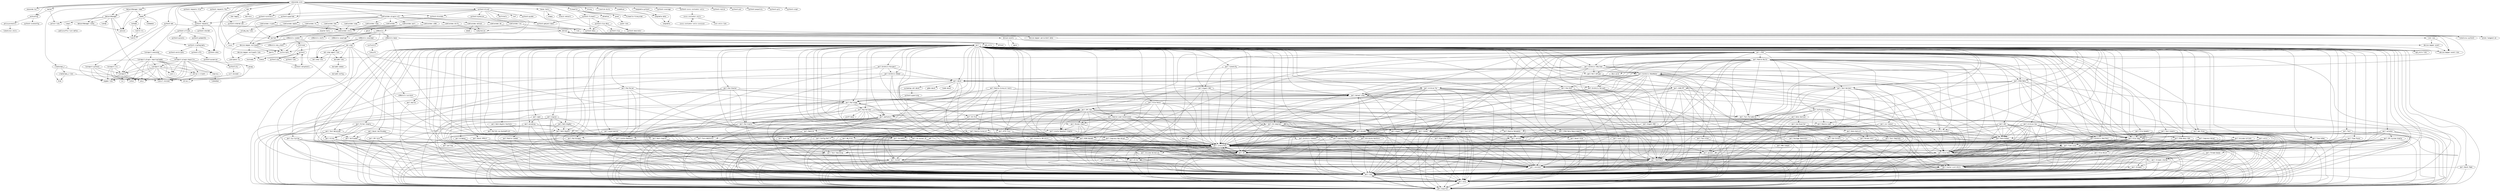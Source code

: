 strict digraph G {
node [fontname=monospace];
  "anaconda-core" -> "anaconda-tui";
  "anaconda-core" -> "authconfig";
  "anaconda-core" -> "chrony";
  "anaconda-core" -> "cracklib-dicts";
  "anaconda-core" -> "createrepo_c";
  "anaconda-core" -> "firewalld";
  "anaconda-core" -> "glibc-langpack-en";
  "anaconda-core" -> "isomd5sum";
  "anaconda-core" -> "kbd";
  "anaconda-core" -> "kexec-tools";
  "anaconda-core" -> "langtable-data";
  "anaconda-core" -> "langtable-python3";
  "anaconda-core" -> "libblockdev-plugins-all";
  "anaconda-core" -> "libreport-anaconda";
  "anaconda-core" -> "libselinux-python3";
  "anaconda-core" -> "NetworkManager";
  "anaconda-core" -> "NetworkManager-libnm";
  "anaconda-core" -> "NetworkManager-team";
  "anaconda-core" -> "parted";
  "anaconda-core" -> "python3-blivet";
  "anaconda-core" -> "python3-blockdev";
  "anaconda-core" -> "python3-coverage";
  "anaconda-core" -> "python3-dbus";
  "anaconda-core" -> "python3-iscsi-initiator-utils";
  "anaconda-core" -> "python3-kickstart";
  "anaconda-core" -> "python3-meh";
  "anaconda-core" -> "python3-ntplib";
  "anaconda-core" -> "python3-ordered-set";
  "anaconda-core" -> "python3-pid";
  "anaconda-core" -> "python3-pwquality";
  "anaconda-core" -> "python3-pyparted";
  "anaconda-core" -> "python3-pytz";
  "anaconda-core" -> "python3-requests";
  "anaconda-core" -> "python3-requests-file";
  "anaconda-core" -> "python3-requests-ftp";
  "anaconda-core" -> "python3-wrapt";
  "anaconda-core" -> "realmd";
  "anaconda-core" -> "rsync";
  "anaconda-core" -> "teamd";
  "anaconda-tui" -> "anaconda-core";
  "authconfig" -> "policycoreutils";
  "authconfig" -> "python3-sssdconfig";
  "blktrace" -> "libaio";
  "blktrace" -> "python2";
  "createrepo_c" -> "createrepo_c-libs";
  "createrepo_c" -> "drpm";
  "createrepo_c" -> "libcurl-minimal";
  "createrepo_c-libs" -> "drpm";
  "createrepo_c-libs" -> "libcurl-minimal";
  "curl-minimal" -> "libcurl-minimal";
  "dbus-glib" -> "libcurl-minimal";
  "device-mapper-event" -> "device-mapper-event-libs";
  "device-mapper-multipath" -> "device-mapper-multipath-libs";
  "device-mapper-multipath" -> "initscripts";
  "device-mapper-multipath" -> "kpartx";
  "device-mapper-multipath-libs" -> "libaio";
  "device-mapper-multipath-libs" -> "userspace-rcu";
  "device-mapper-multipath" -> "userspace-rcu";
  "device-mapper-persistent-data" -> "libaio";
  "dmraid" -> "device-mapper-event-libs";
  "dmraid" -> "dmraid-events";
  "dmraid-events" -> "device-mapper-event";
  "dmraid-events" -> "device-mapper-event-libs";
  "dmraid-events" -> "dmraid";
  "dmraid-events" -> "sgpio";
  "dmraid" -> "kpartx";
  "firewalld" -> "ebtables";
  "firewalld" -> "firewalld-filesystem";
  "firewalld" -> "ipset";
  "firewalld" -> "python3-firewall";
  "gnupg" -> "libcurl-minimal";
  "initscripts" -> "hostname";
  "ipset" -> "ipset-libs";
  "iscsi-initiator-utils" -> "iscsi-initiator-utils-iscsiuio";
  "iscsi-initiator-utils-iscsiuio" -> "iscsi-initiator-utils";
  "iscsi-initiator-utils" -> "isns-utils-libs";
  "kbd" -> "initscripts";
  "kbd" -> "kbd-legacy";
  "kbd" -> "kbd-misc";
  "kexec-tools" -> "dracut-network";
  "kexec-tools" -> "ethtool";
  "kexec-tools" -> "snappy";
  "langtable-data" -> "langtable";
  "langtable-python3" -> "langtable";
  "langtable-python3" -> "langtable-data";
  "libblockdev-btrfs" -> "libblockdev-utils";
  "libblockdev-btrfs" -> "libbytesize";
  "libblockdev-crypto" -> "libblockdev-utils";
  "libblockdev-crypto" -> "volume_key-libs";
  "libblockdev-dm" -> "dmraid";
  "libblockdev-dm" -> "libblockdev-utils";
  "libblockdev-fs" -> "device-mapper-multipath";
  "libblockdev-fs" -> "libblockdev-utils";
  "libblockdev-fs" -> "parted";
  "libblockdev-kbd" -> "bcache-tools";
  "libblockdev-kbd" -> "libblockdev-utils";
  "libblockdev" -> "libblockdev-utils";
  "libblockdev-loop" -> "libblockdev-utils";
  "libblockdev-lvm" -> "device-mapper-persistent-data";
  "libblockdev-lvm" -> "libblockdev-utils";
  "libblockdev-lvm" -> "lvm2";
  "libblockdev-mdraid" -> "libblockdev-utils";
  "libblockdev-mdraid" -> "libbytesize";
  "libblockdev-mdraid" -> "mdadm";
  "libblockdev-mpath" -> "device-mapper-multipath";
  "libblockdev-mpath" -> "libblockdev-utils";
  "libblockdev-part" -> "device-mapper-multipath";
  "libblockdev-part" -> "gdisk";
  "libblockdev-part" -> "libblockdev-utils";
  "libblockdev-part" -> "parted";
  "libblockdev-plugins-all" -> "libblockdev";
  "libblockdev-plugins-all" -> "libblockdev-btrfs";
  "libblockdev-plugins-all" -> "libblockdev-crypto";
  "libblockdev-plugins-all" -> "libblockdev-dm";
  "libblockdev-plugins-all" -> "libblockdev-fs";
  "libblockdev-plugins-all" -> "libblockdev-kbd";
  "libblockdev-plugins-all" -> "libblockdev-loop";
  "libblockdev-plugins-all" -> "libblockdev-lvm";
  "libblockdev-plugins-all" -> "libblockdev-mdraid";
  "libblockdev-plugins-all" -> "libblockdev-mpath";
  "libblockdev-plugins-all" -> "libblockdev-part";
  "libblockdev-plugins-all" -> "libblockdev-s390";
  "libblockdev-plugins-all" -> "libblockdev-swap";
  "libblockdev-s390" -> "libblockdev-utils";
  "libblockdev-s390" -> "s390utils";
  "libblockdev-swap" -> "libblockdev-utils";
  "libblockdev-utils" -> "parted";
  "libnl3-cli" -> "libnl3";
  "libproxy" -> "libmodman";
  "libpsl" -> "publicsuffix-list-dafsa";
  "libreport-anaconda" -> "libreport";
  "libreport-anaconda" -> "libreport-plugin-bugzilla";
  "libreport-anaconda" -> "libreport-plugin-reportuploader";
  "libreport" -> "augeas-libs";
  "libreport-cli" -> "augeas-libs";
  "libreport-cli" -> "libreport";
  "libreport-cli" -> "libtar";
  "libreport-cli" -> "satyr";
  "libreport" -> "libtar";
  "libreport" -> "lz4";
  "libreport-plugin-bugzilla" -> "augeas-libs";
  "libreport-plugin-bugzilla" -> "json-c";
  "libreport-plugin-bugzilla" -> "libcurl-minimal";
  "libreport-plugin-bugzilla" -> "libproxy";
  "libreport-plugin-bugzilla" -> "libreport";
  "libreport-plugin-bugzilla" -> "libreport-web";
  "libreport-plugin-bugzilla" -> "libtar";
  "libreport-plugin-bugzilla" -> "satyr";
  "libreport-plugin-bugzilla" -> "xmlrpc-c";
  "libreport-plugin-bugzilla" -> "xmlrpc-c-client";
  "libreport-plugin-reportuploader" -> "augeas-libs";
  "libreport-plugin-reportuploader" -> "json-c";
  "libreport-plugin-reportuploader" -> "libcurl-minimal";
  "libreport-plugin-reportuploader" -> "libproxy";
  "libreport-plugin-reportuploader" -> "libreport";
  "libreport-plugin-reportuploader" -> "libreport-web";
  "libreport-plugin-reportuploader" -> "libtar";
  "libreport-plugin-reportuploader" -> "satyr";
  "libreport-plugin-reportuploader" -> "xmlrpc-c";
  "libreport-plugin-reportuploader" -> "xmlrpc-c-client";
  "libreport-python3" -> "augeas-libs";
  "libreport-python3" -> "libreport";
  "libreport-python3" -> "libtar";
  "libreport-python3" -> "satyr";
  "libreport" -> "satyr";
  "libreport-web" -> "augeas-libs";
  "libreport-web" -> "json-c";
  "libreport-web" -> "libcurl-minimal";
  "libreport-web" -> "libproxy";
  "libreport-web" -> "libreport";
  "libreport-web" -> "libtar";
  "libreport-web" -> "satyr";
  "libreport-web" -> "xmlrpc-c";
  "libreport-web" -> "xmlrpc-c-client";
  "libteam" -> "libnl3";
  "libteam" -> "libnl3-cli";
  "lvm2" -> "device-mapper-event-libs";
  "lvm2" -> "device-mapper-persistent-data";
  "lvm2-libs" -> "device-mapper-event";
  "lvm2-libs" -> "device-mapper-event-libs";
  "lvm2" -> "lvm2-libs";
  "mariadb-common" -> "mariadb-config";
  "mariadb-libs" -> "mariadb-common";
  "net-snmp-agent-libs" -> "mariadb-libs";
  "net-snmp-agent-libs" -> "net-snmp-libs";
  "net-snmp-agent-libs" -> "perl-libs";
  "net-snmp" -> "initscripts";
  "net-snmp" -> "mariadb-libs";
  "net-snmp" -> "net-snmp-agent-libs";
  "net-snmp" -> "net-snmp-libs";
  "net-snmp" -> "perl-Data-Dumper";
  "net-snmp" -> "perl-interpreter";
  "net-snmp" -> "perl-IO";
  "net-snmp" -> "perl-libs";
  "NetworkManager" -> "jansson";
  "NetworkManager" -> "libcurl-minimal";
  "NetworkManager" -> "libndp";
  "NetworkManager" -> "libnl3";
  "NetworkManager-libnm" -> "jansson";
  "NetworkManager" -> "libpsl";
  "NetworkManager" -> "NetworkManager-libnm";
  "NetworkManager" -> "polkit-libs";
  "NetworkManager-team" -> "jansson";
  "NetworkManager-team" -> "NetworkManager";
  "NetworkManager-team" -> "teamd";
  "perl-Algorithm-Diff" -> "perl-Carp";
  "perl-Algorithm-Diff" -> "perl-Exporter";
  "perl-Algorithm-Diff" -> "perl-interpreter";
  "perl-Algorithm-Diff" -> "perl-libs";
  "perl-Archive-Tar" -> "perl-Carp";
  "perl-Archive-Tar" -> "perl-constant";
  "perl-Archive-Tar" -> "perl-Data-Dumper";
  "perl-Archive-Tar" -> "perl-Exporter";
  "perl-Archive-Tar" -> "perl-File-Path";
  "perl-Archive-Tar" -> "perl-Getopt-Long";
  "perl-Archive-Tar" -> "perl-interpreter";
  "perl-Archive-Tar" -> "perl-IO";
  "perl-Archive-Tar" -> "perl-IO-Compress";
  "perl-Archive-Tar" -> "perl-IO-Zlib";
  "perl-Archive-Tar" -> "perl-libs";
  "perl-Archive-Tar" -> "perl-PathTools";
  "perl-Archive-Tar" -> "perl-Pod-Usage";
  "perl-Archive-Tar" -> "perl-Text-Diff";
  "perl-Archive-Zip" -> "perl-Carp";
  "perl-Archive-Zip" -> "perl-Compress-Raw-Zlib";
  "perl-Archive-Zip" -> "perl-constant";
  "perl-Archive-Zip" -> "perl-Data-Dumper";
  "perl-Archive-Zip" -> "perl-Encode";
  "perl-Archive-Zip" -> "perl-Exporter";
  "perl-Archive-Zip" -> "perl-File-Path";
  "perl-Archive-Zip" -> "perl-File-Temp";
  "perl-Archive-Zip" -> "perl-interpreter";
  "perl-Archive-Zip" -> "perl-IO";
  "perl-Archive-Zip" -> "perl-libs";
  "perl-Archive-Zip" -> "perl-PathTools";
  "perl-Archive-Zip" -> "perl-Time-Local";
  "perl-Attribute-Handlers" -> "perl-Carp";
  "perl-Attribute-Handlers" -> "perl-interpreter";
  "perl-Attribute-Handlers" -> "perl-libs";
  "perl-autodie" -> "perl-Carp";
  "perl-autodie" -> "perl-constant";
  "perl-autodie" -> "perl-Exporter";
  "perl-autodie" -> "perl-interpreter";
  "perl-autodie" -> "perl-IPC-System-Simple";
  "perl-autodie" -> "perl-libs";
  "perl-autodie" -> "perl-parent";
  "perl-autodie" -> "perl-Scalar-List-Utils";
  "perl-B-Debug" -> "perl-interpreter";
  "perl-B-Debug" -> "perl-libs";
  "perl-bignum" -> "perl-Carp";
  "perl-bignum" -> "perl-constant";
  "perl-bignum" -> "perl-Exporter";
  "perl-bignum" -> "perl-interpreter";
  "perl-bignum" -> "perl-libs";
  "perl-bignum" -> "perl-Math-BigInt";
  "perl-bignum" -> "perl-Math-BigRat";
  "perl-Carp" -> "perl-Exporter";
  "perl-Carp" -> "perl-libs";
  "perl-Compress-Bzip2" -> "perl-Carp";
  "perl-Compress-Bzip2" -> "perl-constant";
  "perl-Compress-Bzip2" -> "perl-Exporter";
  "perl-Compress-Bzip2" -> "perl-interpreter";
  "perl-Compress-Bzip2" -> "perl-libs";
  "perl-Compress-Raw-Bzip2" -> "perl-Carp";
  "perl-Compress-Raw-Bzip2" -> "perl-constant";
  "perl-Compress-Raw-Bzip2" -> "perl-Exporter";
  "perl-Compress-Raw-Bzip2" -> "perl-interpreter";
  "perl-Compress-Raw-Bzip2" -> "perl-libs";
  "perl-Compress-Raw-Zlib" -> "perl-Carp";
  "perl-Compress-Raw-Zlib" -> "perl-constant";
  "perl-Compress-Raw-Zlib" -> "perl-Exporter";
  "perl-Compress-Raw-Zlib" -> "perl-interpreter";
  "perl-Compress-Raw-Zlib" -> "perl-libs";
  "perl-Config-Perl-V" -> "perl-Exporter";
  "perl-Config-Perl-V" -> "perl-interpreter";
  "perl-Config-Perl-V" -> "perl-libs";
  "perl-constant" -> "perl-Carp";
  "perl-constant" -> "perl-interpreter";
  "perl-constant" -> "perl-libs";
  "perl-CPAN-Meta" -> "perl-Carp";
  "perl-CPAN-Meta" -> "perl-CPAN-Meta-Requirements";
  "perl-CPAN-Meta" -> "perl-CPAN-Meta-YAML";
  "perl-CPAN-Meta" -> "perl-Encode";
  "perl-CPAN-Meta" -> "perl-Exporter";
  "perl-CPAN-Meta" -> "perl-JSON-PP";
  "perl-CPAN-Meta" -> "perl-libs";
  "perl-CPAN-Meta" -> "perl-Scalar-List-Utils";
  "perl-CPAN-Meta" -> "perl-version";
  "perl-CPAN-Meta-Requirements" -> "perl-Carp";
  "perl-CPAN-Meta-Requirements" -> "perl-interpreter";
  "perl-CPAN-Meta-Requirements" -> "perl-libs";
  "perl-CPAN-Meta-Requirements" -> "perl-version";
  "perl-CPAN-Meta-YAML" -> "perl-Carp";
  "perl-CPAN-Meta-YAML" -> "perl-Exporter";
  "perl-CPAN-Meta-YAML" -> "perl-interpreter";
  "perl-CPAN-Meta-YAML" -> "perl-libs";
  "perl-CPAN-Meta-YAML" -> "perl-Scalar-List-Utils";
  "perl-CPAN" -> "perl-Archive-Tar";
  "perl-CPAN" -> "perl-Archive-Zip";
  "perl-CPAN" -> "perl-Carp";
  "perl-CPAN" -> "perl-Compress-Bzip2";
  "perl-CPAN" -> "perl-constant";
  "perl-CPAN" -> "perl-CPAN-Meta";
  "perl-CPAN" -> "perl-CPAN-Meta-Requirements";
  "perl-CPAN" -> "perl-Data-Dumper";
  "perl-CPAN" -> "perl-Devel-Size";
  "perl-CPAN" -> "perl-Digest-MD5";
  "perl-CPAN" -> "perl-Digest-SHA";
  "perl-CPAN" -> "perl-Exporter";
  "perl-CPAN" -> "perl-ExtUtils-CBuilder";
  "perl-CPAN" -> "perl-ExtUtils-MakeMaker";
  "perl-CPAN" -> "perl-ExtUtils-Manifest";
  "perl-CPAN" -> "perl-File-HomeDir";
  "perl-CPAN" -> "perl-File-Path";
  "perl-CPAN" -> "perl-File-Temp";
  "perl-CPAN" -> "perl-HTTP-Tiny";
  "perl-CPAN" -> "perl-interpreter";
  "perl-CPAN" -> "perl-IO-Compress";
  "perl-CPAN" -> "perl-libnet";
  "perl-CPAN" -> "perl-libs";
  "perl-CPAN" -> "perl-local-lib";
  "perl-CPAN" -> "perl-Module-Build";
  "perl-CPAN" -> "perl-Net-Ping";
  "perl-CPAN" -> "perl-PathTools";
  "perl-CPAN" -> "perl-Text-Glob";
  "perl-CPAN" -> "perl-Text-ParseWords";
  "perl-CPAN" -> "perl-Text-Tabs+Wrap";
  "perl-CPAN" -> "perl-Time-Local";
  "perl-CPAN" -> "perl-URI";
  "perl-Data-Dumper" -> "perl-Carp";
  "perl-Data-Dumper" -> "perl-constant";
  "perl-Data-Dumper" -> "perl-Exporter";
  "perl-Data-Dumper" -> "perl-interpreter";
  "perl-Data-Dumper" -> "perl-libs";
  "perl-Data-Dumper" -> "perl-Scalar-List-Utils";
  "perl-Data-OptList" -> "perl-libs";
  "perl-Data-OptList" -> "perl-Params-Util";
  "perl-Data-OptList" -> "perl-Scalar-List-Utils";
  "perl-Data-OptList" -> "perl-Sub-Install";
  "perl-Data-Section" -> "perl-Encode";
  "perl-Data-Section" -> "perl-libs";
  "perl-Data-Section" -> "perl-MRO-Compat";
  "perl-Data-Section" -> "perl-Sub-Exporter";
  "perl-DB_File" -> "perl-Carp";
  "perl-DB_File" -> "perl-Exporter";
  "perl-DB_File" -> "perl-interpreter";
  "perl-DB_File" -> "perl-libs";
  "perl-DB_File" -> "perl-PathTools";
  "perl-devel" -> "gdbm-devel";
  "perl-devel" -> "libdb-devel";
  "perl-Devel-Peek" -> "perl-Exporter";
  "perl-Devel-Peek" -> "perl-libs";
  "perl-devel" -> "perl-ExtUtils-Install";
  "perl-devel" -> "perl-ExtUtils-ParseXS";
  "perl-devel" -> "perl-File-Path";
  "perl-devel" -> "perl-Getopt-Long";
  "perl-devel" -> "perl-interpreter";
  "perl-devel" -> "perl-libs";
  "perl-devel" -> "perl-PathTools";
  "perl-devel" -> "perl-Text-Tabs+Wrap";
  "perl-Devel-PPPort" -> "perl-interpreter";
  "perl-Devel-PPPort" -> "perl-libs";
  "perl-Devel-SelfStubber" -> "perl-libs";
  "perl-Devel-SelfStubber" -> "perl-PathTools";
  "perl-Devel-SelfStubber" -> "perl-SelfLoader";
  "perl-Devel-Size" -> "perl-Exporter";
  "perl-Devel-Size" -> "perl-interpreter";
  "perl-Devel-Size" -> "perl-libs";
  "perl-devel" -> "systemtap-sdt-devel";
  "perl-Digest-MD5" -> "perl-Digest";
  "perl-Digest-MD5" -> "perl-Exporter";
  "perl-Digest-MD5" -> "perl-interpreter";
  "perl-Digest-MD5" -> "perl-libs";
  "perl-Digest" -> "perl-Carp";
  "perl-Digest" -> "perl-Exporter";
  "perl-Digest" -> "perl-interpreter";
  "perl-Digest" -> "perl-libs";
  "perl-Digest" -> "perl-MIME-Base64";
  "perl-Digest-SHA" -> "perl-Carp";
  "perl-Digest-SHA" -> "perl-Digest";
  "perl-Digest-SHA" -> "perl-Exporter";
  "perl-Digest-SHA" -> "perl-Getopt-Long";
  "perl-Digest-SHA" -> "perl-interpreter";
  "perl-Digest-SHA" -> "perl-libs";
  "perl-Encode" -> "perl-Carp";
  "perl-Encode" -> "perl-constant";
  "perl-Encode" -> "perl-Exporter";
  "perl-Encode" -> "perl-Getopt-Long";
  "perl-Encode" -> "perl-interpreter";
  "perl-Encode" -> "perl-libs";
  "perl-Encode" -> "perl-MIME-Base64";
  "perl-Encode" -> "perl-parent";
  "perl-Encode" -> "perl-Storable";
  "perl-encoding" -> "perl-Carp";
  "perl-encoding" -> "perl-constant";
  "perl-encoding" -> "perl-Encode";
  "perl-encoding" -> "perl-Filter";
  "perl-encoding" -> "perl-interpreter";
  "perl-encoding" -> "perl-libs";
  "perl-Env" -> "perl-interpreter";
  "perl-Env" -> "perl-libs";
  "perl-Errno" -> "perl-Carp";
  "perl-Errno" -> "perl-Exporter";
  "perl-Errno" -> "perl-interpreter";
  "perl-Errno" -> "perl-libs";
  "perl-experimental" -> "perl-Carp";
  "perl-experimental" -> "perl-interpreter";
  "perl-experimental" -> "perl-libs";
  "perl-experimental" -> "perl-version";
  "perl-Exporter" -> "perl-Carp";
  "perl-Exporter" -> "perl-libs";
  "perl-ExtUtils-CBuilder" -> "perl-devel";
  "perl-ExtUtils-CBuilder" -> "perl-ExtUtils-MakeMaker";
  "perl-ExtUtils-CBuilder" -> "perl-File-Path";
  "perl-ExtUtils-CBuilder" -> "perl-File-Temp";
  "perl-ExtUtils-CBuilder" -> "perl-interpreter";
  "perl-ExtUtils-CBuilder" -> "perl-IO";
  "perl-ExtUtils-CBuilder" -> "perl-IPC-Cmd";
  "perl-ExtUtils-CBuilder" -> "perl-libs";
  "perl-ExtUtils-CBuilder" -> "perl-PathTools";
  "perl-ExtUtils-CBuilder" -> "perl-Perl-OSType";
  "perl-ExtUtils-CBuilder" -> "perl-Text-ParseWords";
  "perl-ExtUtils-Command" -> "perl-Carp";
  "perl-ExtUtils-Command" -> "perl-Exporter";
  "perl-ExtUtils-Command" -> "perl-File-Path";
  "perl-ExtUtils-Command" -> "perl-interpreter";
  "perl-ExtUtils-Command" -> "perl-libs";
  "perl-ExtUtils-Embed" -> "perl-devel";
  "perl-ExtUtils-Embed" -> "perl-Exporter";
  "perl-ExtUtils-Embed" -> "perl-interpreter";
  "perl-ExtUtils-Embed" -> "perl-libs";
  "perl-ExtUtils-Embed" -> "perl-PathTools";
  "perl-ExtUtils-Install" -> "perl-Carp";
  "perl-ExtUtils-Install" -> "perl-Data-Dumper";
  "perl-ExtUtils-Install" -> "perl-Exporter";
  "perl-ExtUtils-Install" -> "perl-ExtUtils-MakeMaker";
  "perl-ExtUtils-Install" -> "perl-File-Path";
  "perl-ExtUtils-Install" -> "perl-interpreter";
  "perl-ExtUtils-Install" -> "perl-libs";
  "perl-ExtUtils-Install" -> "perl-PathTools";
  "perl-ExtUtils-MakeMaker" -> "perl-Carp";
  "perl-ExtUtils-MakeMaker" -> "perl-Data-Dumper";
  "perl-ExtUtils-MakeMaker" -> "perl-devel";
  "perl-ExtUtils-MakeMaker" -> "perl-Encode";
  "perl-ExtUtils-MakeMaker" -> "perl-Exporter";
  "perl-ExtUtils-MakeMaker" -> "perl-ExtUtils-Command";
  "perl-ExtUtils-MakeMaker" -> "perl-ExtUtils-Install";
  "perl-ExtUtils-MakeMaker" -> "perl-ExtUtils-Manifest";
  "perl-ExtUtils-MakeMaker" -> "perl-ExtUtils-ParseXS";
  "perl-ExtUtils-MakeMaker" -> "perl-File-Path";
  "perl-ExtUtils-MakeMaker" -> "perl-Getopt-Long";
  "perl-ExtUtils-MakeMaker" -> "perl-interpreter";
  "perl-ExtUtils-MakeMaker" -> "perl-IO";
  "perl-ExtUtils-MakeMaker" -> "perl-libs";
  "perl-ExtUtils-MakeMaker" -> "perl-PathTools";
  "perl-ExtUtils-MakeMaker" -> "perl-podlators";
  "perl-ExtUtils-MakeMaker" -> "perl-Test-Harness";
  "perl-ExtUtils-MakeMaker" -> "perl-version";
  "perl-ExtUtils-Manifest" -> "perl-Carp";
  "perl-ExtUtils-Manifest" -> "perl-Exporter";
  "perl-ExtUtils-Manifest" -> "perl-File-Path";
  "perl-ExtUtils-Manifest" -> "perl-interpreter";
  "perl-ExtUtils-Manifest" -> "perl-libs";
  "perl-ExtUtils-Manifest" -> "perl-PathTools";
  "perl-ExtUtils-Miniperl" -> "perl-devel";
  "perl-ExtUtils-Miniperl" -> "perl-Exporter";
  "perl-ExtUtils-Miniperl" -> "perl-ExtUtils-Embed";
  "perl-ExtUtils-Miniperl" -> "perl-interpreter";
  "perl-ExtUtils-Miniperl" -> "perl-libs";
  "perl-ExtUtils-MM-Utils" -> "perl-interpreter";
  "perl-ExtUtils-MM-Utils" -> "perl-libs";
  "perl-ExtUtils-ParseXS" -> "perl-Exporter";
  "perl-ExtUtils-ParseXS" -> "perl-Getopt-Long";
  "perl-ExtUtils-ParseXS" -> "perl-interpreter";
  "perl-ExtUtils-ParseXS" -> "perl-libs";
  "perl-ExtUtils-ParseXS" -> "perl-PathTools";
  "perl-File-Fetch" -> "perl-Carp";
  "perl-File-Fetch" -> "perl-constant";
  "perl-File-Fetch" -> "perl-File-Path";
  "perl-File-Fetch" -> "perl-File-Temp";
  "perl-File-Fetch" -> "perl-interpreter";
  "perl-File-Fetch" -> "perl-IPC-Cmd";
  "perl-File-Fetch" -> "perl-libs";
  "perl-File-Fetch" -> "perl-Locale-Maketext-Simple";
  "perl-File-Fetch" -> "perl-Module-Load-Conditional";
  "perl-File-Fetch" -> "perl-Params-Check";
  "perl-File-Fetch" -> "perl-PathTools";
  "perl-File-HomeDir" -> "perl-Carp";
  "perl-File-HomeDir" -> "perl-Exporter";
  "perl-File-HomeDir" -> "perl-File-Path";
  "perl-File-HomeDir" -> "perl-File-Temp";
  "perl-File-HomeDir" -> "perl-File-Which";
  "perl-File-HomeDir" -> "perl-interpreter";
  "perl-File-HomeDir" -> "perl-libs";
  "perl-File-HomeDir" -> "perl-PathTools";
  "perl-File-Path" -> "perl-Carp";
  "perl-File-Path" -> "perl-Exporter";
  "perl-File-Path" -> "perl-interpreter";
  "perl-File-Path" -> "perl-libs";
  "perl-File-Path" -> "perl-PathTools";
  "perl-File-Temp" -> "perl-Carp";
  "perl-File-Temp" -> "perl-constant";
  "perl-File-Temp" -> "perl-Errno";
  "perl-File-Temp" -> "perl-Exporter";
  "perl-File-Temp" -> "perl-File-Path";
  "perl-File-Temp" -> "perl-interpreter";
  "perl-File-Temp" -> "perl-IO";
  "perl-File-Temp" -> "perl-libs";
  "perl-File-Temp" -> "perl-parent";
  "perl-File-Temp" -> "perl-PathTools";
  "perl-File-Temp" -> "perl-Scalar-List-Utils";
  "perl-File-Which" -> "perl-constant";
  "perl-File-Which" -> "perl-Exporter";
  "perl-File-Which" -> "perl-libs";
  "perl-File-Which" -> "perl-PathTools";
  "perl-Filter" -> "perl-Carp";
  "perl-Filter" -> "perl-Exporter";
  "perl-Filter" -> "perl-interpreter";
  "perl-Filter" -> "perl-libs";
  "perl-Filter-Simple" -> "perl-Carp";
  "perl-Filter-Simple" -> "perl-Filter";
  "perl-Filter-Simple" -> "perl-interpreter";
  "perl-Filter-Simple" -> "perl-libs";
  "perl-Filter-Simple" -> "perl-Text-Balanced";
  "perl-Getopt-Long" -> "perl-constant";
  "perl-Getopt-Long" -> "perl-Exporter";
  "perl-Getopt-Long" -> "perl-interpreter";
  "perl-Getopt-Long" -> "perl-libs";
  "perl-Getopt-Long" -> "perl-Pod-Usage";
  "perl-Getopt-Long" -> "perl-Text-ParseWords";
  "perl-HTTP-Tiny" -> "perl-Carp";
  "perl-HTTP-Tiny" -> "perl-Errno";
  "perl-HTTP-Tiny" -> "perl-interpreter";
  "perl-HTTP-Tiny" -> "perl-IO";
  "perl-HTTP-Tiny" -> "perl-libs";
  "perl-HTTP-Tiny" -> "perl-MIME-Base64";
  "perl-HTTP-Tiny" -> "perl-Socket";
  "perl-HTTP-Tiny" -> "perl-Time-Local";
  "perl-inc-latest" -> "perl-Carp";
  "perl-inc-latest" -> "perl-ExtUtils-Install";
  "perl-inc-latest" -> "perl-File-Path";
  "perl-inc-latest" -> "perl-interpreter";
  "perl-inc-latest" -> "perl-IO";
  "perl-inc-latest" -> "perl-libs";
  "perl-inc-latest" -> "perl-PathTools";
  "perl-interpreter" -> "perl-Carp";
  "perl-interpreter" -> "perl-constant";
  "perl-interpreter" -> "perl-Exporter";
  "perl-interpreter" -> "perl-File-Path";
  "perl-interpreter" -> "perl-IO";
  "perl-interpreter" -> "perl-libs";
  "perl-interpreter" -> "perl-parent";
  "perl-interpreter" -> "perl-PathTools";
  "perl-interpreter" -> "perl-Scalar-List-Utils";
  "perl-interpreter" -> "perl-Text-Tabs+Wrap";
  "perl-interpreter" -> "perl-threads";
  "perl-interpreter" -> "perl-threads-shared";
  "perl-interpreter" -> "perl-Unicode-Normalize";
  "perl-IO-Compress" -> "perl-Carp";
  "perl-IO-Compress" -> "perl-Compress-Raw-Bzip2";
  "perl-IO-Compress" -> "perl-Compress-Raw-Zlib";
  "perl-IO-Compress" -> "perl-constant";
  "perl-IO-Compress" -> "perl-Encode";
  "perl-IO-Compress" -> "perl-Exporter";
  "perl-IO-Compress" -> "perl-interpreter";
  "perl-IO-Compress" -> "perl-IO";
  "perl-IO-Compress" -> "perl-libs";
  "perl-IO-Compress" -> "perl-PathTools";
  "perl-IO-Compress" -> "perl-Scalar-List-Utils";
  "perl-IO" -> "perl-Carp";
  "perl-IO" -> "perl-Errno";
  "perl-IO" -> "perl-Exporter";
  "perl-IO" -> "perl-interpreter";
  "perl-IO" -> "perl-libs";
  "perl-IO" -> "perl-PathTools";
  "perl-IO" -> "perl-Socket";
  "perl-IO-Socket-IP" -> "perl-Carp";
  "perl-IO-Socket-IP" -> "perl-constant";
  "perl-IO-Socket-IP" -> "perl-Errno";
  "perl-IO-Socket-IP" -> "perl-interpreter";
  "perl-IO-Socket-IP" -> "perl-IO";
  "perl-IO-Socket-IP" -> "perl-libs";
  "perl-IO-Socket-IP" -> "perl-Socket";
  "perl-IO-Zlib" -> "perl-Carp";
  "perl-IO-Zlib" -> "perl-interpreter";
  "perl-IO-Zlib" -> "perl-IO-Compress";
  "perl-IO-Zlib" -> "perl-libs";
  "perl-IPC-Cmd" -> "perl-Carp";
  "perl-IPC-Cmd" -> "perl-constant";
  "perl-IPC-Cmd" -> "perl-Exporter";
  "perl-IPC-Cmd" -> "perl-ExtUtils-MM-Utils";
  "perl-IPC-Cmd" -> "perl-interpreter";
  "perl-IPC-Cmd" -> "perl-IO";
  "perl-IPC-Cmd" -> "perl-libs";
  "perl-IPC-Cmd" -> "perl-Locale-Maketext-Simple";
  "perl-IPC-Cmd" -> "perl-Module-Load-Conditional";
  "perl-IPC-Cmd" -> "perl-Params-Check";
  "perl-IPC-Cmd" -> "perl-PathTools";
  "perl-IPC-Cmd" -> "perl-Socket";
  "perl-IPC-Cmd" -> "perl-Text-ParseWords";
  "perl-IPC-Cmd" -> "perl-Time-HiRes";
  "perl-IPC-System-Simple" -> "perl-Carp";
  "perl-IPC-System-Simple" -> "perl-constant";
  "perl-IPC-System-Simple" -> "perl-Exporter";
  "perl-IPC-System-Simple" -> "perl-interpreter";
  "perl-IPC-System-Simple" -> "perl-libs";
  "perl-IPC-System-Simple" -> "perl-Scalar-List-Utils";
  "perl-IPC-SysV" -> "perl-Carp";
  "perl-IPC-SysV" -> "perl-Exporter";
  "perl-IPC-SysV" -> "perl-interpreter";
  "perl-IPC-SysV" -> "perl-libs";
  "perl-JSON-PP" -> "perl-Carp";
  "perl-JSON-PP" -> "perl-constant";
  "perl-JSON-PP" -> "perl-Data-Dumper";
  "perl-JSON-PP" -> "perl-Encode";
  "perl-JSON-PP" -> "perl-Exporter";
  "perl-JSON-PP" -> "perl-Getopt-Long";
  "perl-JSON-PP" -> "perl-interpreter";
  "perl-JSON-PP" -> "perl-libs";
  "perl-JSON-PP" -> "perl-Math-BigInt";
  "perl-JSON-PP" -> "perl-Scalar-List-Utils";
  "perl-libnetcfg" -> "perl-ExtUtils-MakeMaker";
  "perl-libnetcfg" -> "perl-interpreter";
  "perl-libnetcfg" -> "perl-IO";
  "perl-libnetcfg" -> "perl-libs";
  "perl-libnetcfg" -> "perl-PathTools";
  "perl-libnet" -> "perl-Carp";
  "perl-libnet" -> "perl-constant";
  "perl-libnet" -> "perl-Errno";
  "perl-libnet" -> "perl-Exporter";
  "perl-libnet" -> "perl-interpreter";
  "perl-libnet" -> "perl-IO";
  "perl-libnet" -> "perl-IO-Socket-IP";
  "perl-libnet" -> "perl-libs";
  "perl-libnet" -> "perl-Socket";
  "perl-libnet" -> "perl-Time-Local";
  "perl-libs" -> "perl-Carp";
  "perl-libs" -> "perl-Exporter";
  "perl-Locale-Codes" -> "perl-Carp";
  "perl-Locale-Codes" -> "perl-constant";
  "perl-Locale-Codes" -> "perl-Exporter";
  "perl-Locale-Codes" -> "perl-libs";
  "perl-Locale-Maketext" -> "perl-Carp";
  "perl-Locale-Maketext" -> "perl-interpreter";
  "perl-Locale-Maketext" -> "perl-libs";
  "perl-Locale-Maketext-Simple" -> "perl-interpreter";
  "perl-Locale-Maketext-Simple" -> "perl-libs";
  "perl-Locale-Maketext-Simple" -> "perl-Locale-Maketext";
  "perl-local-lib" -> "perl-Carp";
  "perl-local-lib" -> "perl-interpreter";
  "perl-local-lib" -> "perl-libs";
  "perl-local-lib" -> "perl-PathTools";
  "perl-macros" -> "perl-libs";
  "perl-Math-BigInt-FastCalc" -> "perl-libs";
  "perl-Math-BigInt-FastCalc" -> "perl-Math-BigInt";
  "perl-Math-BigInt" -> "perl-Carp";
  "perl-Math-BigInt" -> "perl-constant";
  "perl-Math-BigInt" -> "perl-Exporter";
  "perl-Math-BigInt" -> "perl-interpreter";
  "perl-Math-BigInt" -> "perl-libs";
  "perl-Math-BigInt" -> "perl-Math-Complex";
  "perl-Math-BigRat" -> "perl-Carp";
  "perl-Math-BigRat" -> "perl-interpreter";
  "perl-Math-BigRat" -> "perl-libs";
  "perl-Math-BigRat" -> "perl-Math-BigInt";
  "perl-Math-Complex" -> "perl-Exporter";
  "perl-Math-Complex" -> "perl-interpreter";
  "perl-Math-Complex" -> "perl-libs";
  "perl-Math-Complex" -> "perl-Scalar-List-Utils";
  "perl-Memoize" -> "perl-Carp";
  "perl-Memoize" -> "perl-Exporter";
  "perl-Memoize" -> "perl-interpreter";
  "perl-Memoize" -> "perl-libs";
  "perl-Memoize" -> "perl-Storable";
  "perl-MIME-Base64" -> "perl-Exporter";
  "perl-MIME-Base64" -> "perl-interpreter";
  "perl-MIME-Base64" -> "perl-libs";
  "perl-Module-Build" -> "perl-Carp";
  "perl-Module-Build" -> "perl-CPAN-Meta";
  "perl-Module-Build" -> "perl-Data-Dumper";
  "perl-Module-Build" -> "perl-ExtUtils-CBuilder";
  "perl-Module-Build" -> "perl-ExtUtils-Install";
  "perl-Module-Build" -> "perl-ExtUtils-MakeMaker";
  "perl-Module-Build" -> "perl-ExtUtils-Manifest";
  "perl-Module-Build" -> "perl-ExtUtils-ParseXS";
  "perl-Module-Build" -> "perl-File-Path";
  "perl-Module-Build" -> "perl-Getopt-Long";
  "perl-Module-Build" -> "perl-inc-latest";
  "perl-Module-Build" -> "perl-interpreter";
  "perl-Module-Build" -> "perl-libs";
  "perl-Module-Build" -> "perl-Module-Metadata";
  "perl-Module-Build" -> "perl-PathTools";
  "perl-Module-Build" -> "perl-Perl-OSType";
  "perl-Module-Build" -> "perl-Pod-Html";
  "perl-Module-Build" -> "perl-podlators";
  "perl-Module-Build" -> "perl-Software-License";
  "perl-Module-Build" -> "perl-Test-Harness";
  "perl-Module-Build" -> "perl-Text-ParseWords";
  "perl-Module-Build" -> "perl-version";
  "perl-Module-CoreList" -> "perl-interpreter";
  "perl-Module-CoreList" -> "perl-libs";
  "perl-Module-CoreList" -> "perl-Scalar-List-Utils";
  "perl-Module-CoreList" -> "perl-version";
  "perl-Module-CoreList-tools" -> "perl-Getopt-Long";
  "perl-Module-CoreList-tools" -> "perl-interpreter";
  "perl-Module-CoreList-tools" -> "perl-libs";
  "perl-Module-CoreList-tools" -> "perl-Module-CoreList";
  "perl-Module-CoreList-tools" -> "perl-Pod-Usage";
  "perl-Module-CoreList-tools" -> "perl-Scalar-List-Utils";
  "perl-Module-CoreList-tools" -> "perl-version";
  "perl-Module-Load-Conditional" -> "perl-Carp";
  "perl-Module-Load-Conditional" -> "perl-constant";
  "perl-Module-Load-Conditional" -> "perl-Exporter";
  "perl-Module-Load-Conditional" -> "perl-interpreter";
  "perl-Module-Load-Conditional" -> "perl-libs";
  "perl-Module-Load-Conditional" -> "perl-Locale-Maketext-Simple";
  "perl-Module-Load-Conditional" -> "perl-Module-CoreList";
  "perl-Module-Load-Conditional" -> "perl-Module-Load";
  "perl-Module-Load-Conditional" -> "perl-Module-Metadata";
  "perl-Module-Load-Conditional" -> "perl-Params-Check";
  "perl-Module-Load-Conditional" -> "perl-PathTools";
  "perl-Module-Load-Conditional" -> "perl-version";
  "perl-Module-Loaded" -> "perl-Carp";
  "perl-Module-Loaded" -> "perl-interpreter";
  "perl-Module-Loaded" -> "perl-libs";
  "perl-Module-Load" -> "perl-libs";
  "perl-Module-Load" -> "perl-PathTools";
  "perl-Module-Metadata" -> "perl-Carp";
  "perl-Module-Metadata" -> "perl-interpreter";
  "perl-Module-Metadata" -> "perl-libs";
  "perl-Module-Metadata" -> "perl-PathTools";
  "perl-Module-Metadata" -> "perl-version";
  "perl-MRO-Compat" -> "perl-libs";
  "perl-Net-Ping" -> "perl-Carp";
  "perl-Net-Ping" -> "perl-constant";
  "perl-Net-Ping" -> "perl-Exporter";
  "perl-Net-Ping" -> "perl-interpreter";
  "perl-Net-Ping" -> "perl-libs";
  "perl-Net-Ping" -> "perl-Socket";
  "perl-Net-Ping" -> "perl-Time-HiRes";
  "perl-open" -> "perl-Carp";
  "perl-open" -> "perl-Encode";
  "perl-open" -> "perl-encoding";
  "perl-open" -> "perl-libs";
  "perl-Package-Generator" -> "perl-Carp";
  "perl-Package-Generator" -> "perl-interpreter";
  "perl-Package-Generator" -> "perl-libs";
  "perl-Package-Generator" -> "perl-Scalar-List-Utils";
  "perl-Params-Check" -> "perl-Carp";
  "perl-Params-Check" -> "perl-Exporter";
  "perl-Params-Check" -> "perl-interpreter";
  "perl-Params-Check" -> "perl-libs";
  "perl-Params-Check" -> "perl-Locale-Maketext-Simple";
  "perl-Params-Util" -> "perl-Exporter";
  "perl-Params-Util" -> "perl-interpreter";
  "perl-Params-Util" -> "perl-libs";
  "perl-Params-Util" -> "perl-Scalar-List-Utils";
  "perl-parent" -> "perl-interpreter";
  "perl-parent" -> "perl-libs";
  "perl-PathTools" -> "perl-Carp";
  "perl-PathTools" -> "perl-constant";
  "perl-PathTools" -> "perl-Exporter";
  "perl-PathTools" -> "perl-interpreter";
  "perl-PathTools" -> "perl-libs";
  "perl-PathTools" -> "perl-Scalar-List-Utils";
  "perl" -> "perl-Archive-Tar";
  "perl" -> "perl-Attribute-Handlers";
  "perl" -> "perl-autodie";
  "perl" -> "perl-B-Debug";
  "perl" -> "perl-bignum";
  "perl" -> "perl-Carp";
  "perl" -> "perl-Compress-Raw-Bzip2";
  "perl" -> "perl-Compress-Raw-Zlib";
  "perl" -> "perl-Config-Perl-V";
  "perl" -> "perl-constant";
  "perl" -> "perl-CPAN";
  "perl" -> "perl-CPAN-Meta";
  "perl" -> "perl-CPAN-Meta-Requirements";
  "perl" -> "perl-CPAN-Meta-YAML";
  "perl" -> "perl-Data-Dumper";
  "perl" -> "perl-DB_File";
  "perl" -> "perl-devel";
  "perl" -> "perl-Devel-Peek";
  "perl" -> "perl-Devel-PPPort";
  "perl" -> "perl-Devel-SelfStubber";
  "perl" -> "perl-Digest";
  "perl" -> "perl-Digest-MD5";
  "perl" -> "perl-Digest-SHA";
  "perl" -> "perl-Encode";
  "perl" -> "perl-encoding";
  "perl" -> "perl-Env";
  "perl" -> "perl-Errno";
  "perl" -> "perl-experimental";
  "perl" -> "perl-Exporter";
  "perl" -> "perl-ExtUtils-CBuilder";
  "perl" -> "perl-ExtUtils-Command";
  "perl" -> "perl-ExtUtils-Embed";
  "perl" -> "perl-ExtUtils-Install";
  "perl" -> "perl-ExtUtils-MakeMaker";
  "perl" -> "perl-ExtUtils-Manifest";
  "perl" -> "perl-ExtUtils-Miniperl";
  "perl" -> "perl-ExtUtils-ParseXS";
  "perl-perlfaq" -> "perl-libs";
  "perl" -> "perl-File-Fetch";
  "perl" -> "perl-File-Path";
  "perl" -> "perl-File-Temp";
  "perl" -> "perl-Filter";
  "perl" -> "perl-Filter-Simple";
  "perl" -> "perl-Getopt-Long";
  "perl" -> "perl-HTTP-Tiny";
  "perl" -> "perl-interpreter";
  "perl" -> "perl-IO";
  "perl" -> "perl-IO-Compress";
  "perl" -> "perl-IO-Socket-IP";
  "perl-PerlIO-via-QuotedPrint" -> "perl-libs";
  "perl-PerlIO-via-QuotedPrint" -> "perl-MIME-Base64";
  "perl" -> "perl-IO-Zlib";
  "perl" -> "perl-IPC-Cmd";
  "perl" -> "perl-IPC-SysV";
  "perl" -> "perl-JSON-PP";
  "perl" -> "perl-libnet";
  "perl" -> "perl-libnetcfg";
  "perl" -> "perl-libs";
  "perl" -> "perl-Locale-Codes";
  "perl" -> "perl-Locale-Maketext";
  "perl" -> "perl-Locale-Maketext-Simple";
  "perl" -> "perl-macros";
  "perl" -> "perl-Math-BigInt";
  "perl" -> "perl-Math-BigInt-FastCalc";
  "perl" -> "perl-Math-BigRat";
  "perl" -> "perl-Math-Complex";
  "perl" -> "perl-Memoize";
  "perl" -> "perl-MIME-Base64";
  "perl" -> "perl-Module-CoreList";
  "perl" -> "perl-Module-CoreList-tools";
  "perl" -> "perl-Module-Load";
  "perl" -> "perl-Module-Load-Conditional";
  "perl" -> "perl-Module-Loaded";
  "perl" -> "perl-Module-Metadata";
  "perl" -> "perl-Net-Ping";
  "perl" -> "perl-open";
  "perl-Perl-OSType" -> "perl-Exporter";
  "perl-Perl-OSType" -> "perl-libs";
  "perl" -> "perl-Params-Check";
  "perl" -> "perl-parent";
  "perl" -> "perl-PathTools";
  "perl" -> "perl-perlfaq";
  "perl" -> "perl-PerlIO-via-QuotedPrint";
  "perl" -> "perl-Perl-OSType";
  "perl" -> "perl-Pod-Checker";
  "perl" -> "perl-Pod-Escapes";
  "perl" -> "perl-Pod-Html";
  "perl" -> "perl-podlators";
  "perl" -> "perl-Pod-Parser";
  "perl" -> "perl-Pod-Perldoc";
  "perl" -> "perl-Pod-Simple";
  "perl" -> "perl-Pod-Usage";
  "perl" -> "perl-Scalar-List-Utils";
  "perl" -> "perl-SelfLoader";
  "perl" -> "perl-Socket";
  "perl" -> "perl-Storable";
  "perl" -> "perl-Sys-Syslog";
  "perl" -> "perl-Term-ANSIColor";
  "perl" -> "perl-Term-Cap";
  "perl" -> "perl-Test";
  "perl" -> "perl-Test-Harness";
  "perl" -> "perl-Test-Simple";
  "perl" -> "perl-Text-Balanced";
  "perl" -> "perl-Text-ParseWords";
  "perl" -> "perl-Text-Tabs+Wrap";
  "perl" -> "perl-Thread-Queue";
  "perl" -> "perl-threads";
  "perl" -> "perl-threads-shared";
  "perl" -> "perl-Time-HiRes";
  "perl" -> "perl-Time-Local";
  "perl" -> "perl-Time-Piece";
  "perl" -> "perl-Unicode-Collate";
  "perl" -> "perl-Unicode-Normalize";
  "perl" -> "perl-utils";
  "perl" -> "perl-version";
  "perl-Pod-Checker" -> "perl-Carp";
  "perl-Pod-Checker" -> "perl-Exporter";
  "perl-Pod-Checker" -> "perl-Getopt-Long";
  "perl-Pod-Checker" -> "perl-interpreter";
  "perl-Pod-Checker" -> "perl-libs";
  "perl-Pod-Checker" -> "perl-Pod-Simple";
  "perl-Pod-Checker" -> "perl-Pod-Usage";
  "perl-Pod-Escapes" -> "perl-Exporter";
  "perl-Pod-Escapes" -> "perl-interpreter";
  "perl-Pod-Escapes" -> "perl-libs";
  "perl-Pod-Html" -> "perl-Carp";
  "perl-Pod-Html" -> "perl-Exporter";
  "perl-Pod-Html" -> "perl-Getopt-Long";
  "perl-Pod-Html" -> "perl-interpreter";
  "perl-Pod-Html" -> "perl-libs";
  "perl-Pod-Html" -> "perl-parent";
  "perl-Pod-Html" -> "perl-PathTools";
  "perl-Pod-Html" -> "perl-Pod-Simple";
  "perl-podlators" -> "perl-Carp";
  "perl-podlators" -> "perl-Encode";
  "perl-podlators" -> "perl-Exporter";
  "perl-podlators" -> "perl-Getopt-Long";
  "perl-podlators" -> "perl-interpreter";
  "perl-podlators" -> "perl-libs";
  "perl-podlators" -> "perl-PathTools";
  "perl-podlators" -> "perl-Pod-Simple";
  "perl-podlators" -> "perl-Pod-Usage";
  "perl-podlators" -> "perl-Term-ANSIColor";
  "perl-podlators" -> "perl-Term-Cap";
  "perl-Pod-Parser" -> "perl-Carp";
  "perl-Pod-Parser" -> "perl-Exporter";
  "perl-Pod-Parser" -> "perl-Getopt-Long";
  "perl-Pod-Parser" -> "perl-interpreter";
  "perl-Pod-Parser" -> "perl-libs";
  "perl-Pod-Parser" -> "perl-PathTools";
  "perl-Pod-Parser" -> "perl-Pod-Usage";
  "perl-Pod-Perldoc" -> "groff-base";
  "perl-Pod-Perldoc" -> "perl-Carp";
  "perl-Pod-Perldoc" -> "perl-Encode";
  "perl-Pod-Perldoc" -> "perl-File-Temp";
  "perl-Pod-Perldoc" -> "perl-HTTP-Tiny";
  "perl-Pod-Perldoc" -> "perl-interpreter";
  "perl-Pod-Perldoc" -> "perl-IO";
  "perl-Pod-Perldoc" -> "perl-libs";
  "perl-Pod-Perldoc" -> "perl-parent";
  "perl-Pod-Perldoc" -> "perl-PathTools";
  "perl-Pod-Perldoc" -> "perl-podlators";
  "perl-Pod-Perldoc" -> "perl-Pod-Simple";
  "perl-Pod-Perldoc" -> "perl-Text-ParseWords";
  "perl-Pod-Simple" -> "perl-Carp";
  "perl-Pod-Simple" -> "perl-Encode";
  "perl-Pod-Simple" -> "perl-Getopt-Long";
  "perl-Pod-Simple" -> "perl-interpreter";
  "perl-Pod-Simple" -> "perl-libs";
  "perl-Pod-Simple" -> "perl-PathTools";
  "perl-Pod-Simple" -> "perl-Pod-Escapes";
  "perl-Pod-Simple" -> "perl-Text-Tabs+Wrap";
  "perl-Pod-Usage" -> "perl-Carp";
  "perl-Pod-Usage" -> "perl-Exporter";
  "perl-Pod-Usage" -> "perl-Getopt-Long";
  "perl-Pod-Usage" -> "perl-interpreter";
  "perl-Pod-Usage" -> "perl-libs";
  "perl-Pod-Usage" -> "perl-PathTools";
  "perl-Pod-Usage" -> "perl-podlators";
  "perl-Pod-Usage" -> "perl-Pod-Perldoc";
  "perl-Scalar-List-Utils" -> "perl-Carp";
  "perl-Scalar-List-Utils" -> "perl-Exporter";
  "perl-Scalar-List-Utils" -> "perl-libs";
  "perl-SelfLoader" -> "perl-Carp";
  "perl-SelfLoader" -> "perl-Exporter";
  "perl-SelfLoader" -> "perl-interpreter";
  "perl-SelfLoader" -> "perl-IO";
  "perl-SelfLoader" -> "perl-libs";
  "perl-Socket" -> "perl-Carp";
  "perl-Socket" -> "perl-Exporter";
  "perl-Socket" -> "perl-interpreter";
  "perl-Socket" -> "perl-libs";
  "perl-Software-License" -> "perl-Carp";
  "perl-Software-License" -> "perl-Data-Section";
  "perl-Software-License" -> "perl-IO";
  "perl-Software-License" -> "perl-libs";
  "perl-Software-License" -> "perl-Module-Load";
  "perl-Software-License" -> "perl-parent";
  "perl-Software-License" -> "perl-PathTools";
  "perl-Software-License" -> "perl-Text-Template";
  "perl-Storable" -> "perl-Carp";
  "perl-Storable" -> "perl-Exporter";
  "perl-Storable" -> "perl-interpreter";
  "perl-Storable" -> "perl-IO";
  "perl-Storable" -> "perl-libs";
  "perl-Sub-Exporter" -> "perl-Carp";
  "perl-Sub-Exporter" -> "perl-Data-OptList";
  "perl-Sub-Exporter" -> "perl-libs";
  "perl-Sub-Exporter" -> "perl-Package-Generator";
  "perl-Sub-Exporter" -> "perl-Params-Util";
  "perl-Sub-Exporter" -> "perl-Sub-Install";
  "perl-Sub-Install" -> "perl-Carp";
  "perl-Sub-Install" -> "perl-interpreter";
  "perl-Sub-Install" -> "perl-libs";
  "perl-Sub-Install" -> "perl-Scalar-List-Utils";
  "perl-Sys-Syslog" -> "perl-Carp";
  "perl-Sys-Syslog" -> "perl-constant";
  "perl-Sys-Syslog" -> "perl-Exporter";
  "perl-Sys-Syslog" -> "perl-interpreter";
  "perl-Sys-Syslog" -> "perl-libs";
  "perl-Sys-Syslog" -> "perl-Socket";
  "perl-Term-ANSIColor" -> "perl-Exporter";
  "perl-Term-ANSIColor" -> "perl-libs";
  "perl-Term-Cap" -> "perl-Carp";
  "perl-Term-Cap" -> "perl-interpreter";
  "perl-Term-Cap" -> "perl-libs";
  "perl-Test-Harness" -> "perl-Carp";
  "perl-Test-Harness" -> "perl-constant";
  "perl-Test-Harness" -> "perl-Exporter";
  "perl-Test-Harness" -> "perl-File-Path";
  "perl-Test-Harness" -> "perl-Getopt-Long";
  "perl-Test-Harness" -> "perl-interpreter";
  "perl-Test-Harness" -> "perl-IO";
  "perl-Test-Harness" -> "perl-libs";
  "perl-Test-Harness" -> "perl-PathTools";
  "perl-Test-Harness" -> "perl-Text-ParseWords";
  "perl-Test" -> "perl-Carp";
  "perl-Test" -> "perl-Exporter";
  "perl-Test" -> "perl-File-Temp";
  "perl-Test" -> "perl-interpreter";
  "perl-Test" -> "perl-libs";
  "perl-Test-Simple" -> "perl-Carp";
  "perl-Test-Simple" -> "perl-Data-Dumper";
  "perl-Test-Simple" -> "perl-Exporter";
  "perl-Test-Simple" -> "perl-File-Temp";
  "perl-Test-Simple" -> "perl-interpreter";
  "perl-Test-Simple" -> "perl-IO";
  "perl-Test-Simple" -> "perl-libs";
  "perl-Test-Simple" -> "perl-PathTools";
  "perl-Test-Simple" -> "perl-Scalar-List-Utils";
  "perl-Test-Simple" -> "perl-Storable";
  "perl-Test-Simple" -> "perl-Term-ANSIColor";
  "perl-Test-Simple" -> "perl-threads-shared";
  "perl-Text-Balanced" -> "perl-Carp";
  "perl-Text-Balanced" -> "perl-Exporter";
  "perl-Text-Balanced" -> "perl-interpreter";
  "perl-Text-Balanced" -> "perl-libs";
  "perl-Text-Balanced" -> "perl-SelfLoader";
  "perl-Text-Diff" -> "perl-Algorithm-Diff";
  "perl-Text-Diff" -> "perl-Carp";
  "perl-Text-Diff" -> "perl-constant";
  "perl-Text-Diff" -> "perl-Exporter";
  "perl-Text-Diff" -> "perl-libs";
  "perl-Text-Glob" -> "perl-constant";
  "perl-Text-Glob" -> "perl-Exporter";
  "perl-Text-Glob" -> "perl-interpreter";
  "perl-Text-Glob" -> "perl-libs";
  "perl-Text-ParseWords" -> "perl-Carp";
  "perl-Text-ParseWords" -> "perl-Exporter";
  "perl-Text-ParseWords" -> "perl-libs";
  "perl-Text-Tabs+Wrap" -> "perl-Exporter";
  "perl-Text-Tabs+Wrap" -> "perl-interpreter";
  "perl-Text-Tabs+Wrap" -> "perl-libs";
  "perl-Text-Template" -> "perl-Carp";
  "perl-Text-Template" -> "perl-Exporter";
  "perl-Text-Template" -> "perl-interpreter";
  "perl-Text-Template" -> "perl-libs";
  "perl-Thread-Queue" -> "perl-Carp";
  "perl-Thread-Queue" -> "perl-libs";
  "perl-Thread-Queue" -> "perl-Scalar-List-Utils";
  "perl-Thread-Queue" -> "perl-threads-shared";
  "perl-threads" -> "perl-Carp";
  "perl-threads" -> "perl-interpreter";
  "perl-threads" -> "perl-libs";
  "perl-threads-shared" -> "perl-Carp";
  "perl-threads-shared" -> "perl-libs";
  "perl-threads-shared" -> "perl-Scalar-List-Utils";
  "perl-threads-shared" -> "perl-threads";
  "perl-Time-HiRes" -> "perl-Carp";
  "perl-Time-HiRes" -> "perl-Exporter";
  "perl-Time-HiRes" -> "perl-interpreter";
  "perl-Time-HiRes" -> "perl-libs";
  "perl-Time-Local" -> "perl-Carp";
  "perl-Time-Local" -> "perl-constant";
  "perl-Time-Local" -> "perl-Exporter";
  "perl-Time-Local" -> "perl-libs";
  "perl-Time-Local" -> "perl-parent";
  "perl-Time-Piece" -> "perl-Carp";
  "perl-Time-Piece" -> "perl-constant";
  "perl-Time-Piece" -> "perl-Exporter";
  "perl-Time-Piece" -> "perl-interpreter";
  "perl-Time-Piece" -> "perl-libs";
  "perl-Time-Piece" -> "perl-Time-Local";
  "perl-Unicode-Collate" -> "perl-Carp";
  "perl-Unicode-Collate" -> "perl-constant";
  "perl-Unicode-Collate" -> "perl-interpreter";
  "perl-Unicode-Collate" -> "perl-libs";
  "perl-Unicode-Collate" -> "perl-PathTools";
  "perl-Unicode-Collate" -> "perl-Unicode-Normalize";
  "perl-Unicode-Normalize" -> "perl-Carp";
  "perl-Unicode-Normalize" -> "perl-Exporter";
  "perl-Unicode-Normalize" -> "perl-interpreter";
  "perl-Unicode-Normalize" -> "perl-libs";
  "perl-URI" -> "perl-Carp";
  "perl-URI" -> "perl-constant";
  "perl-URI" -> "perl-Data-Dumper";
  "perl-URI" -> "perl-Encode";
  "perl-URI" -> "perl-Exporter";
  "perl-URI" -> "perl-interpreter";
  "perl-URI" -> "perl-libnet";
  "perl-URI" -> "perl-libs";
  "perl-URI" -> "perl-MIME-Base64";
  "perl-URI" -> "perl-parent";
  "perl-URI" -> "perl-PathTools";
  "perl-URI" -> "perl-Scalar-List-Utils";
  "perl-utils" -> "perl-Carp";
  "perl-utils" -> "perl-File-Path";
  "perl-utils" -> "perl-interpreter";
  "perl-utils" -> "perl-libs";
  "perl-utils" -> "perl-PathTools";
  "perl-utils" -> "perl-Text-Tabs+Wrap";
  "perl-version" -> "perl-Carp";
  "perl-version" -> "perl-constant";
  "perl-version" -> "perl-interpreter";
  "perl-version" -> "perl-libs";
  "policycoreutils" -> "libselinux-utils";
  "python2-pip" -> "python2";
  "python2-pip" -> "python2-setuptools";
  "python2" -> "python2-libs";
  "python2" -> "python2-pip";
  "python2" -> "python2-setuptools";
  "python2-setuptools" -> "python2";
  "python3-blivet" -> "dosfstools";
  "python3-blivet" -> "libblockdev-plugins-all";
  "python3-blivet" -> "libselinux-python3";
  "python3-blivet" -> "lsof";
  "python3-blivet" -> "parted";
  "python3-blivet" -> "python3-blockdev";
  "python3-blivet" -> "python3-bytesize";
  "python3-blivet" -> "python3-gobject-base";
  "python3-blivet" -> "python3-kickstart";
  "python3-blivet" -> "python3-pyparted";
  "python3-blivet" -> "python3-pyudev";
  "python3-blockdev" -> "libblockdev";
  "python3-blockdev" -> "python3-gobject-base";
  "python3-bytesize" -> "libbytesize";
  "python3-cffi" -> "python3-pycparser";
  "python3-cryptography" -> "python3-asn1crypto";
  "python3-cryptography" -> "python3-cffi";
  "python3-cryptography" -> "python3-idna";
  "python3-dbus" -> "dbus-glib";
  "python3-firewall" -> "python3-dbus";
  "python3-firewall" -> "python3-decorator";
  "python3-firewall" -> "python3-gobject-base";
  "python3-firewall" -> "python3-slip-dbus";
  "python3-iscsi-initiator-utils" -> "iscsi-initiator-utils";
  "python3-kickstart" -> "python3-ordered-set";
  "python3-kickstart" -> "python3-requests";
  "python3-meh" -> "libreport-cli";
  "python3-meh" -> "libreport-python3";
  "python3-meh" -> "python3-dbus";
  "python3-ply" -> "curl-minimal";
  "python3-pycparser" -> "python3-ply";
  "python3-pyOpenSSL" -> "python3-cryptography";
  "python3-pyparted" -> "parted";
  "python3-requests-file" -> "python3-requests";
  "python3-requests-ftp" -> "python3-requests";
  "python3-requests" -> "python3-chardet";
  "python3-requests" -> "python3-idna";
  "python3-requests" -> "python3-urllib3";
  "python3-slip-dbus" -> "python3-dbus";
  "python3-slip-dbus" -> "python3-decorator";
  "python3-slip-dbus" -> "python3-slip";
  "python3-slip" -> "glibc-langpack-en";
  "python3-slip" -> "libselinux-python3";
  "python3-urllib3" -> "python3-cryptography";
  "python3-urllib3" -> "python3-idna";
  "python3-urllib3" -> "python3-pyOpenSSL";
  "python3-urllib3" -> "python3-pysocks";
  "realmd" -> "authconfig";
  "realmd" -> "polkit-libs";
  "s390utils-base" -> "ethtool";
  "s390utils-base" -> "initscripts";
  "s390utils-base" -> "perl";
  "s390utils-base" -> "perl-interpreter";
  "s390utils-base" -> "sg3_utils";
  "s390utils-base" -> "sysfsutils";
  "s390utils-iucvterm" -> "perl-interpreter";
  "s390utils-mon_statd" -> "initscripts";
  "s390utils-osasnmpd" -> "net-snmp";
  "s390utils-osasnmpd" -> "net-snmp-agent-libs";
  "s390utils-osasnmpd" -> "net-snmp-libs";
  "s390utils" -> "s390utils-base";
  "s390utils" -> "s390utils-cmsfs";
  "s390utils" -> "s390utils-cpuplugd";
  "s390utils" -> "s390utils-iucvterm";
  "s390utils" -> "s390utils-mon_statd";
  "s390utils" -> "s390utils-osasnmpd";
  "s390utils" -> "s390utils-ziomon";
  "s390utils-ziomon" -> "blktrace";
  "s390utils-ziomon" -> "device-mapper-multipath";
  "s390utils-ziomon" -> "perl-interpreter";
  "s390utils-ziomon" -> "rsync";
  "sg3_utils" -> "sg3_utils-libs";
  "sysfsutils" -> "libsysfs";
  "systemtap-sdt-devel" -> "python3-pyparsing";
  "teamd" -> "jansson";
  "teamd" -> "libdaemon";
  "teamd" -> "libnl3";
  "teamd" -> "libnl3-cli";
  "teamd" -> "libteam";
  "volume_key-libs" -> "gnupg";
  "xmlrpc-c-client" -> "libcurl-minimal";
  "xmlrpc-c-client" -> "xmlrpc-c";
}
